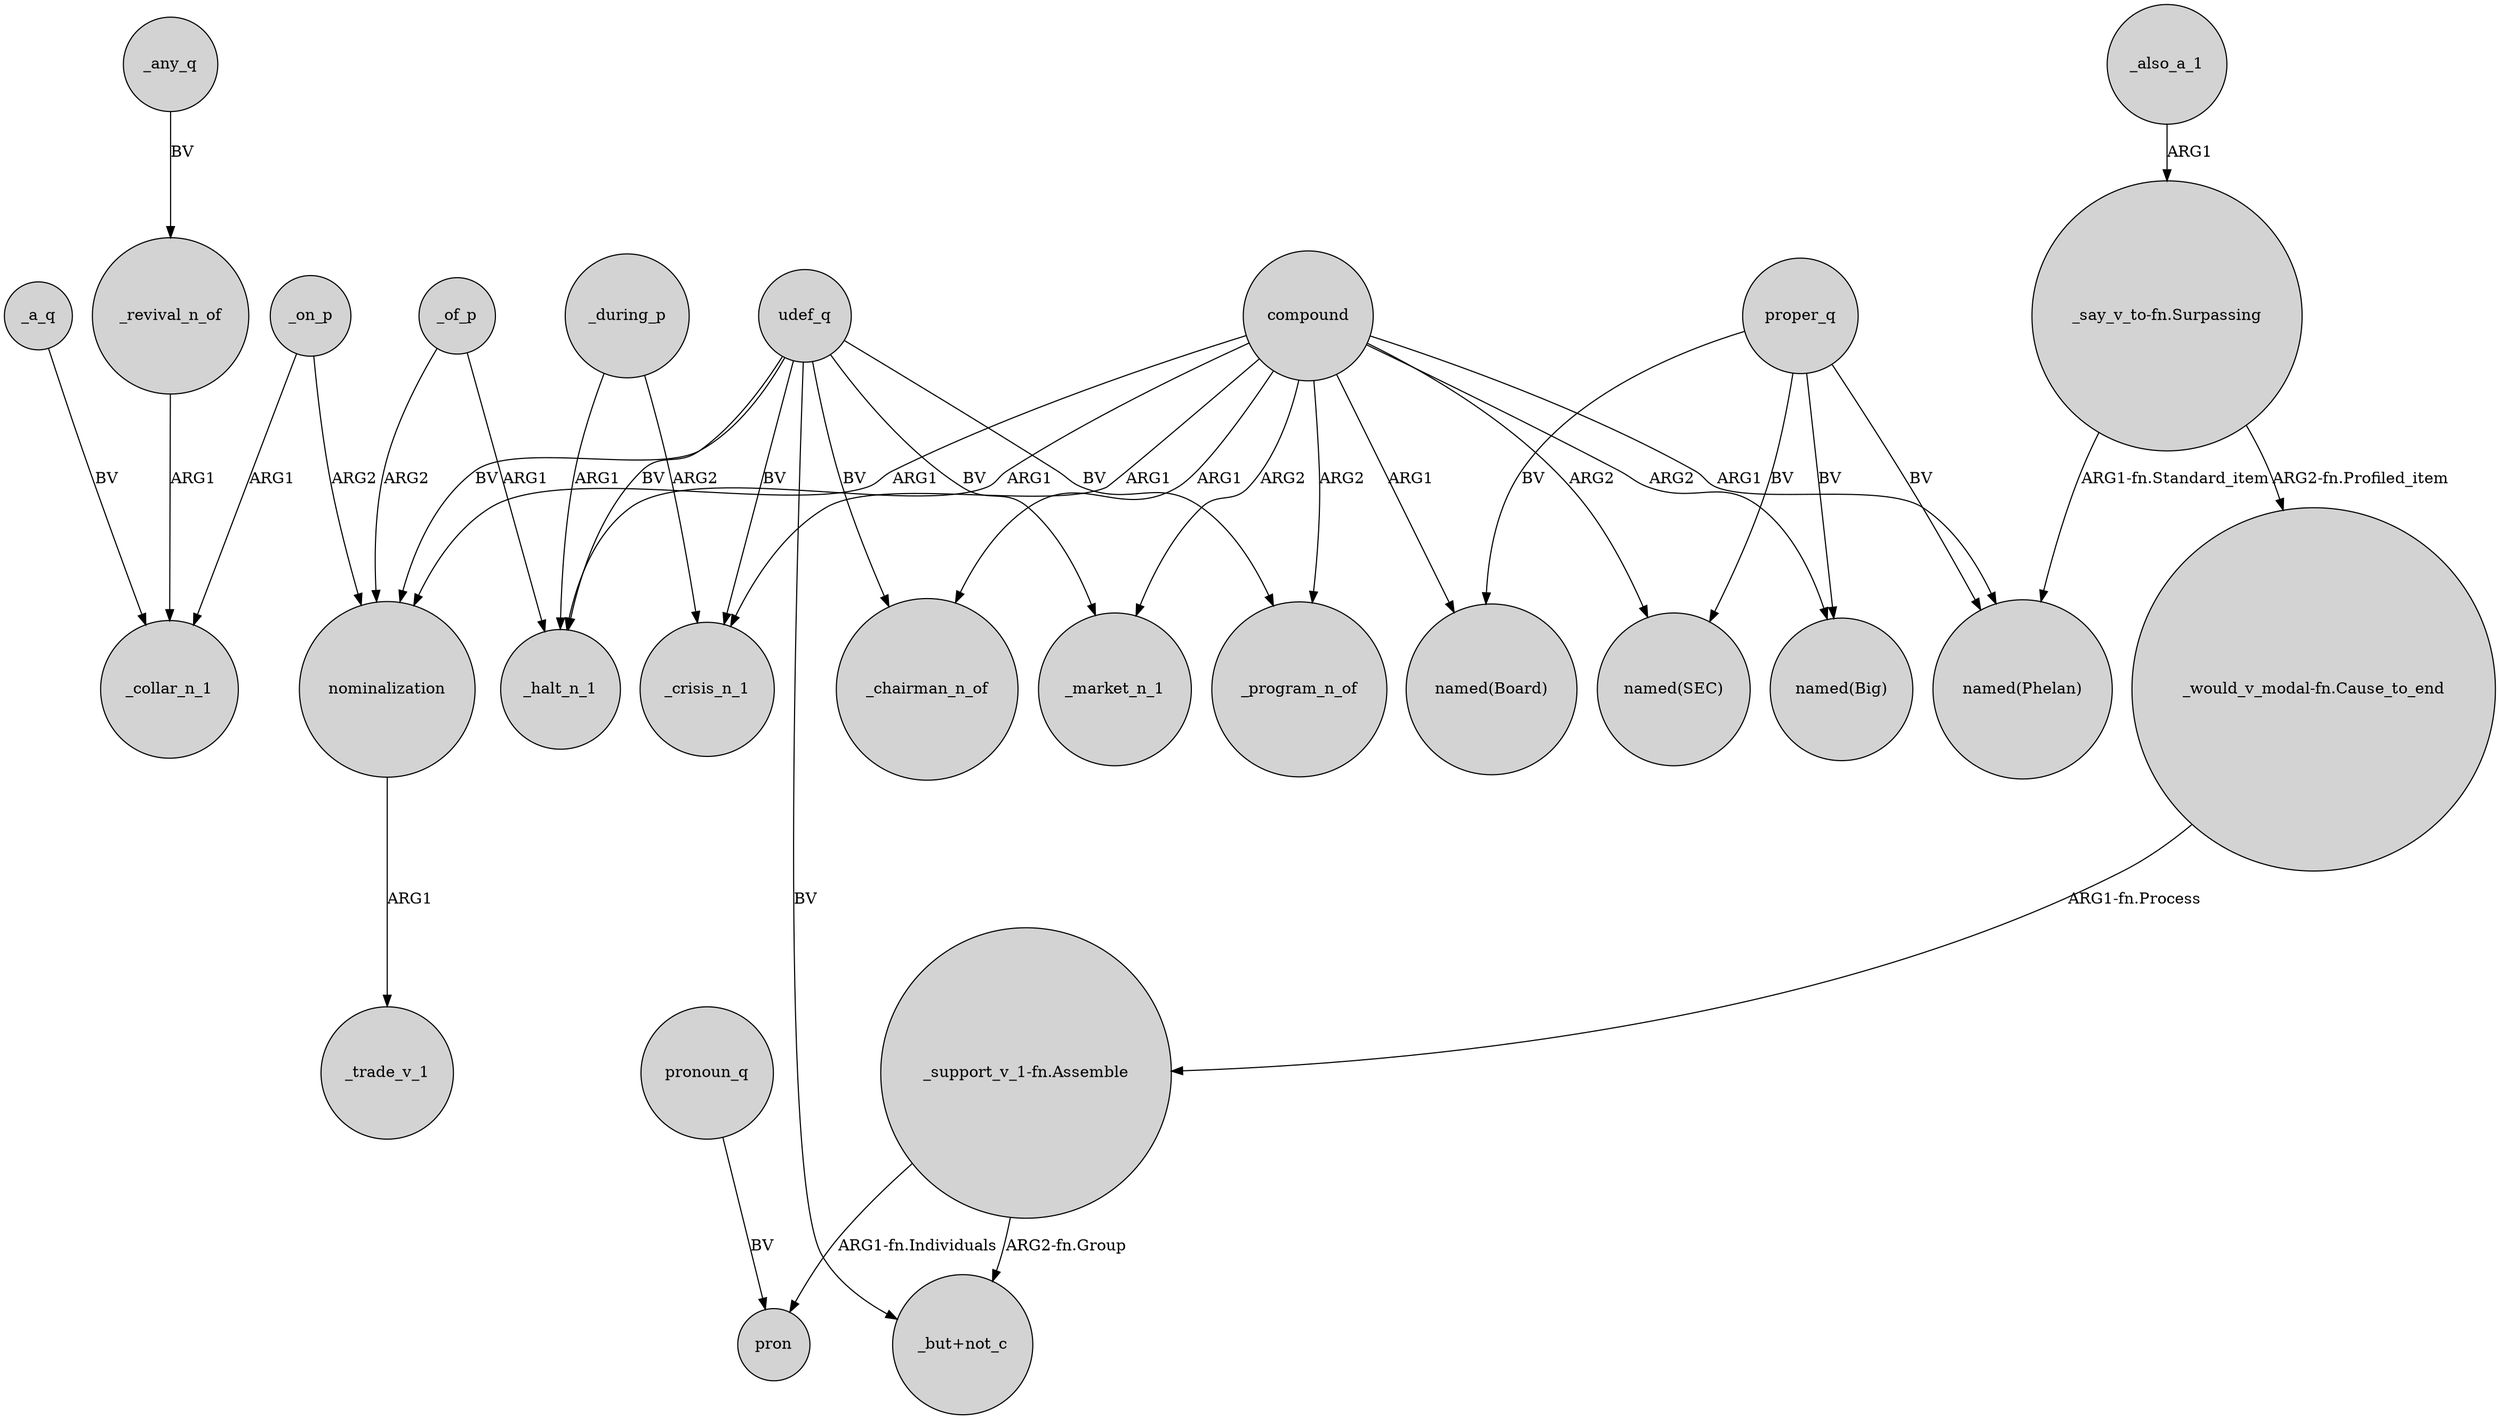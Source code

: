 digraph {
	node [shape=circle style=filled]
	udef_q -> _market_n_1 [label=BV]
	_on_p -> nominalization [label=ARG2]
	compound -> _market_n_1 [label=ARG2]
	udef_q -> _chairman_n_of [label=BV]
	_during_p -> _halt_n_1 [label=ARG1]
	_revival_n_of -> _collar_n_1 [label=ARG1]
	compound -> "named(Big)" [label=ARG2]
	compound -> _crisis_n_1 [label=ARG1]
	udef_q -> nominalization [label=BV]
	compound -> "named(Phelan)" [label=ARG1]
	"_say_v_to-fn.Surpassing" -> "named(Phelan)" [label="ARG1-fn.Standard_item"]
	compound -> "named(SEC)" [label=ARG2]
	compound -> _halt_n_1 [label=ARG1]
	udef_q -> _program_n_of [label=BV]
	_a_q -> _collar_n_1 [label=BV]
	_of_p -> nominalization [label=ARG2]
	compound -> _program_n_of [label=ARG2]
	pronoun_q -> pron [label=BV]
	proper_q -> "named(SEC)" [label=BV]
	compound -> nominalization [label=ARG1]
	udef_q -> _crisis_n_1 [label=BV]
	"_say_v_to-fn.Surpassing" -> "_would_v_modal-fn.Cause_to_end" [label="ARG2-fn.Profiled_item"]
	udef_q -> "_but+not_c" [label=BV]
	compound -> _chairman_n_of [label=ARG1]
	_on_p -> _collar_n_1 [label=ARG1]
	proper_q -> "named(Phelan)" [label=BV]
	_during_p -> _crisis_n_1 [label=ARG2]
	udef_q -> _halt_n_1 [label=BV]
	proper_q -> "named(Big)" [label=BV]
	proper_q -> "named(Board)" [label=BV]
	_any_q -> _revival_n_of [label=BV]
	"_support_v_1-fn.Assemble" -> "_but+not_c" [label="ARG2-fn.Group"]
	compound -> "named(Board)" [label=ARG1]
	"_would_v_modal-fn.Cause_to_end" -> "_support_v_1-fn.Assemble" [label="ARG1-fn.Process"]
	_also_a_1 -> "_say_v_to-fn.Surpassing" [label=ARG1]
	"_support_v_1-fn.Assemble" -> pron [label="ARG1-fn.Individuals"]
	nominalization -> _trade_v_1 [label=ARG1]
	_of_p -> _halt_n_1 [label=ARG1]
}

